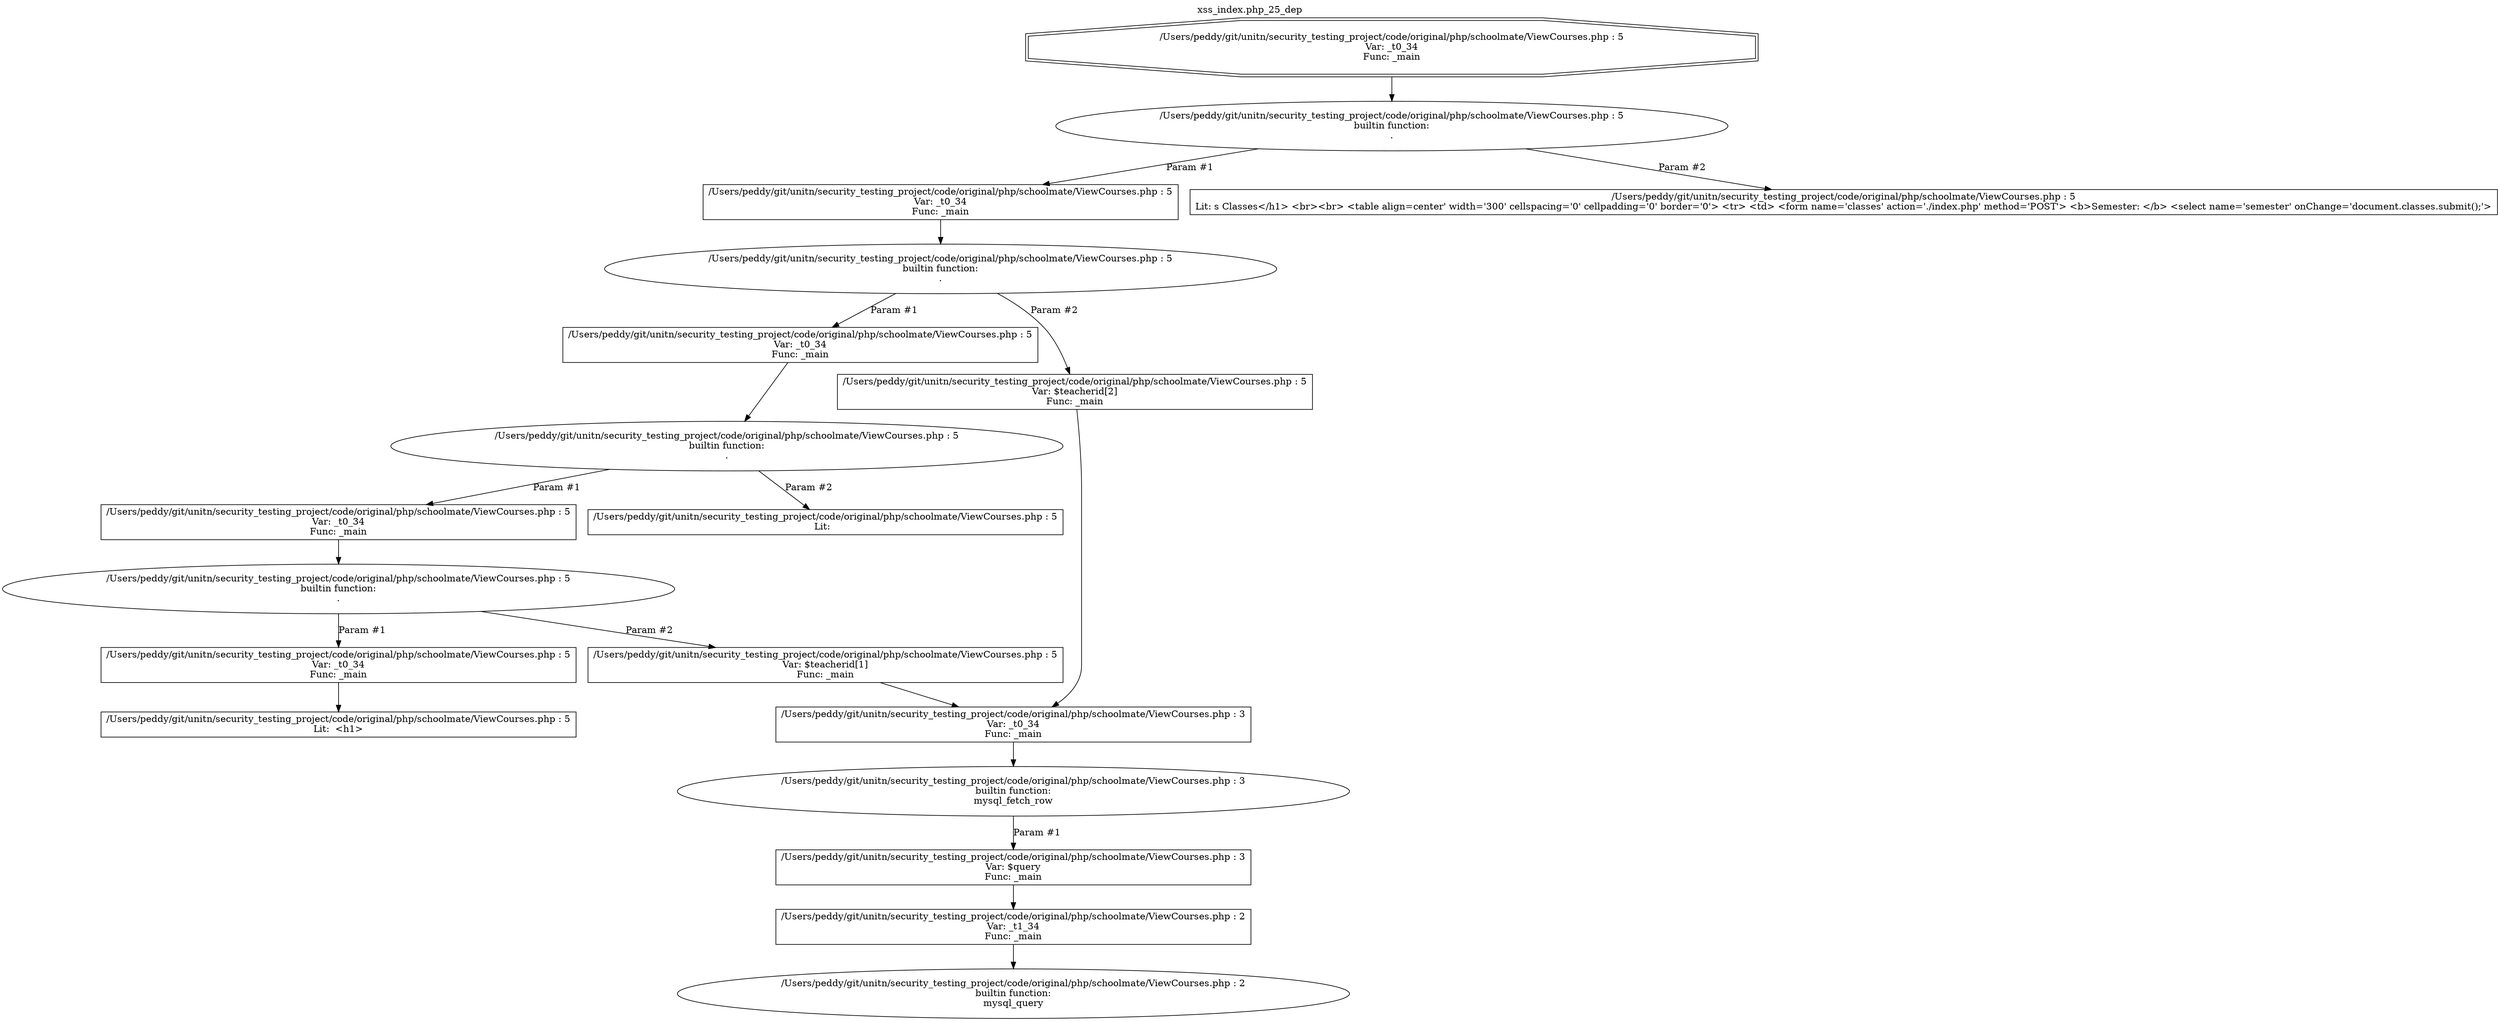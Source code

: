 digraph cfg {
  label="xss_index.php_25_dep";
  labelloc=t;
  n1 [shape=doubleoctagon, label="/Users/peddy/git/unitn/security_testing_project/code/original/php/schoolmate/ViewCourses.php : 5\nVar: _t0_34\nFunc: _main\n"];
  n2 [shape=ellipse, label="/Users/peddy/git/unitn/security_testing_project/code/original/php/schoolmate/ViewCourses.php : 5\nbuiltin function:\n.\n"];
  n3 [shape=box, label="/Users/peddy/git/unitn/security_testing_project/code/original/php/schoolmate/ViewCourses.php : 5\nVar: _t0_34\nFunc: _main\n"];
  n4 [shape=ellipse, label="/Users/peddy/git/unitn/security_testing_project/code/original/php/schoolmate/ViewCourses.php : 5\nbuiltin function:\n.\n"];
  n5 [shape=box, label="/Users/peddy/git/unitn/security_testing_project/code/original/php/schoolmate/ViewCourses.php : 5\nVar: _t0_34\nFunc: _main\n"];
  n6 [shape=ellipse, label="/Users/peddy/git/unitn/security_testing_project/code/original/php/schoolmate/ViewCourses.php : 5\nbuiltin function:\n.\n"];
  n7 [shape=box, label="/Users/peddy/git/unitn/security_testing_project/code/original/php/schoolmate/ViewCourses.php : 5\nVar: _t0_34\nFunc: _main\n"];
  n8 [shape=ellipse, label="/Users/peddy/git/unitn/security_testing_project/code/original/php/schoolmate/ViewCourses.php : 5\nbuiltin function:\n.\n"];
  n9 [shape=box, label="/Users/peddy/git/unitn/security_testing_project/code/original/php/schoolmate/ViewCourses.php : 5\nVar: _t0_34\nFunc: _main\n"];
  n10 [shape=box, label="/Users/peddy/git/unitn/security_testing_project/code/original/php/schoolmate/ViewCourses.php : 5\nLit:  <h1>\n"];
  n11 [shape=box, label="/Users/peddy/git/unitn/security_testing_project/code/original/php/schoolmate/ViewCourses.php : 5\nVar: $teacherid[1]\nFunc: _main\n"];
  n12 [shape=box, label="/Users/peddy/git/unitn/security_testing_project/code/original/php/schoolmate/ViewCourses.php : 3\nVar: _t0_34\nFunc: _main\n"];
  n13 [shape=ellipse, label="/Users/peddy/git/unitn/security_testing_project/code/original/php/schoolmate/ViewCourses.php : 3\nbuiltin function:\nmysql_fetch_row\n"];
  n14 [shape=box, label="/Users/peddy/git/unitn/security_testing_project/code/original/php/schoolmate/ViewCourses.php : 3\nVar: $query\nFunc: _main\n"];
  n15 [shape=box, label="/Users/peddy/git/unitn/security_testing_project/code/original/php/schoolmate/ViewCourses.php : 2\nVar: _t1_34\nFunc: _main\n"];
  n16 [shape=ellipse, label="/Users/peddy/git/unitn/security_testing_project/code/original/php/schoolmate/ViewCourses.php : 2\nbuiltin function:\nmysql_query\n"];
  n17 [shape=box, label="/Users/peddy/git/unitn/security_testing_project/code/original/php/schoolmate/ViewCourses.php : 5\nLit:  \n"];
  n18 [shape=box, label="/Users/peddy/git/unitn/security_testing_project/code/original/php/schoolmate/ViewCourses.php : 5\nVar: $teacherid[2]\nFunc: _main\n"];
  n19 [shape=box, label="/Users/peddy/git/unitn/security_testing_project/code/original/php/schoolmate/ViewCourses.php : 5\nLit: s Classes</h1> <br><br> <table align=center' width='300' cellspacing='0' cellpadding='0' border='0'> <tr> <td> <form name='classes' action='./index.php' method='POST'> <b>Semester: </b> <select name='semester' onChange='document.classes.submit();'>\n"];
  n1 -> n2;
  n3 -> n4;
  n5 -> n6;
  n7 -> n8;
  n9 -> n10;
  n8 -> n9[label="Param #1"];
  n8 -> n11[label="Param #2"];
  n12 -> n13;
  n15 -> n16;
  n14 -> n15;
  n13 -> n14[label="Param #1"];
  n11 -> n12;
  n6 -> n7[label="Param #1"];
  n6 -> n17[label="Param #2"];
  n4 -> n5[label="Param #1"];
  n4 -> n18[label="Param #2"];
  n18 -> n12;
  n2 -> n3[label="Param #1"];
  n2 -> n19[label="Param #2"];
}
